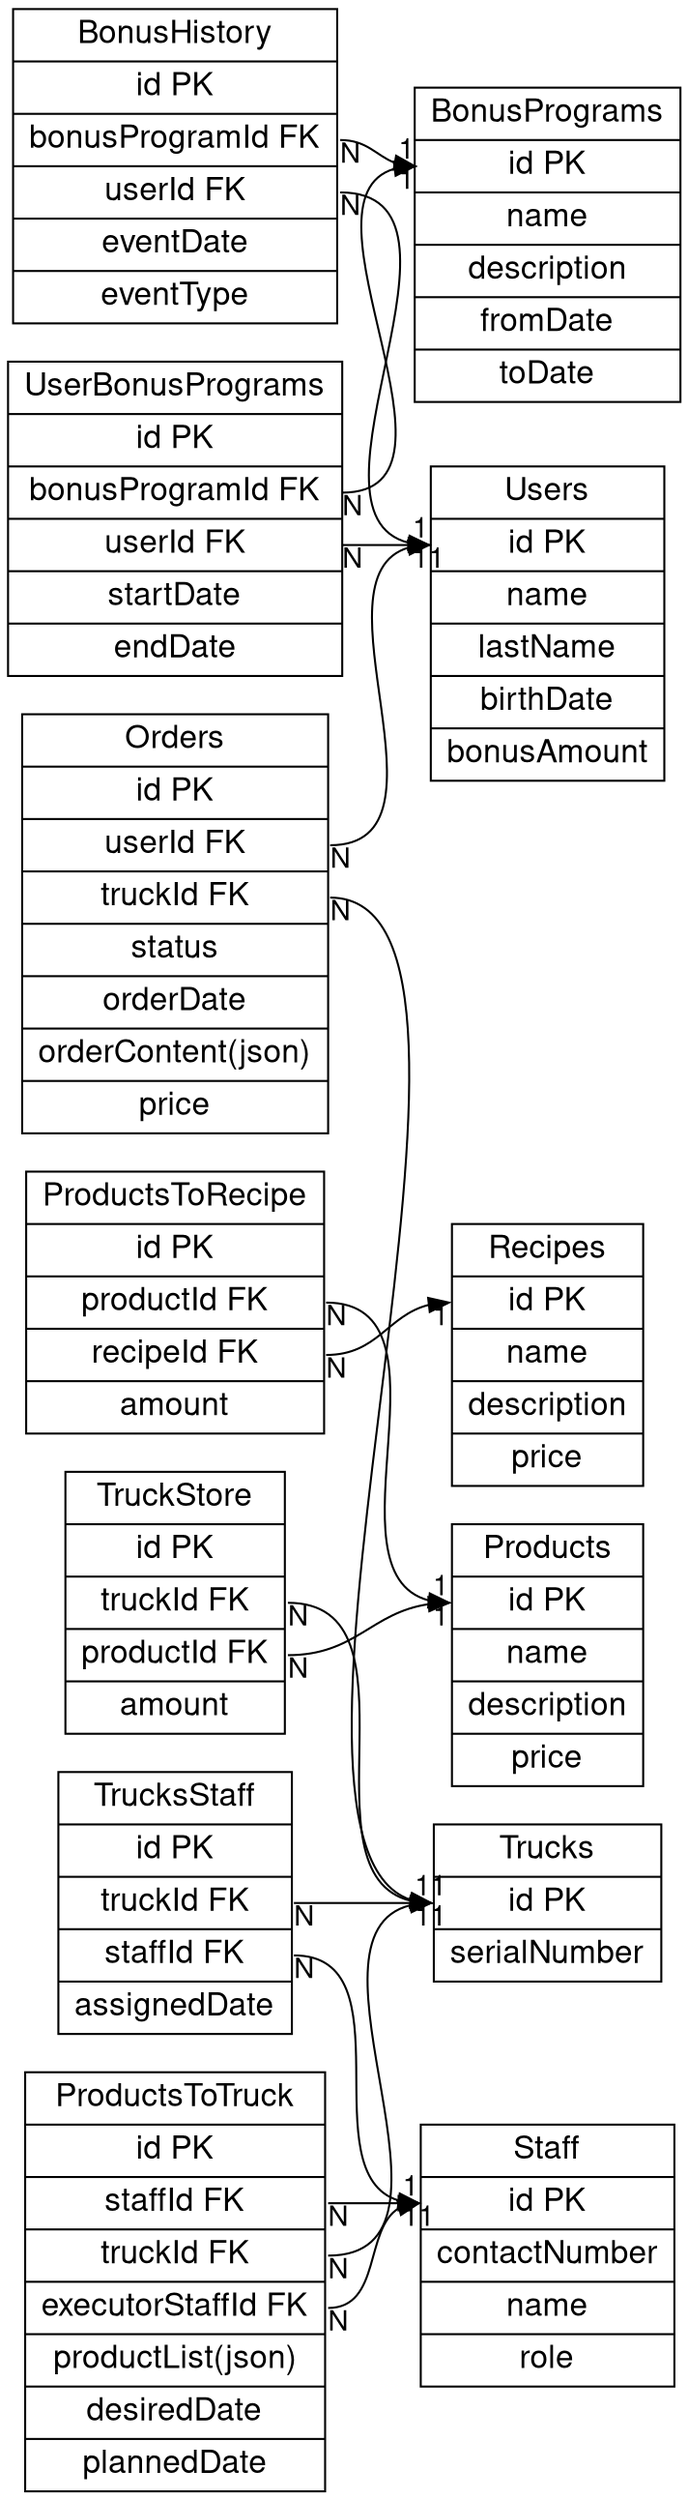 digraph g {
    fontname = "Helvetica,Arial,sans-serif"
    node [fontname = "Helvetica,Arial,sans-serif"]
    edge [fontname = "Helvetica,Arial,sans-serif"]
    graph [
    rankdir = "LR"
    ];
    node [
    fontsize = "16"
    shape = "record"
    ];
    edge [];

    Orders [
        label = "Orders
        |id PK
        |<userId> userId FK
        |<truckId> truckId FK
        |status
        |orderDate
        |orderContent(json)
        |price
        "
    ];
    Users [
        label = "Users
            |<id> id PK
            |name
            |lastName
            |birthDate
            |bonusAmount
        "
    ];
    Trucks [
        label = "Trucks
        |<id> id PK
        |serialNumber
        "
    ];
    Products [
        label = "Products
            |<id> id PK
            |name
            |description
            |price
            "
    ];

    TruckStore [
        label = "TruckStore
            |<id> id PK
            |<truckId> truckId FK
            |<productId> productId FK
            |amount
            "
    ];

    Recipes [
        label = "Recipes
                |<id> id PK
                |name
                |description
                |price
                "
    ];


    ProductsToRecipe [
    label = "ProductsToRecipe
                |<id> id PK
                |<productId> productId FK
                |<recipeId> recipeId FK
                |amount
                "
    ];

    Staff [
        label = "Staff
                |<id> id PK
                |contactNumber
                |name
                |role
                "
    ];

    TrucksStaff [
        label = "TrucksStaff
                |<id> id PK
                |<truckId> truckId FK
                |<staffId> staffId FK
                |assignedDate
                "
    ];

    BonusPrograms [
        label = "BonusPrograms
                |<id> id PK
                |name
                |description
                |fromDate
                |toDate
                "
    ]

    ProductsToTruck [
        label = "ProductsToTruck
                |<id> id PK
                |<staffId> staffId FK
                |<truckId> truckId FK
                |<executorStaffId> executorStaffId FK
                |productList(json)
                |desiredDate
                |plannedDate
                "
    ]

    UserBonusPrograms  [
    label = "UserBonusPrograms
                |<id> id PK
                |<bonusProgramId> bonusProgramId FK
                |<userId> userId FK
                |startDate
                |endDate
                "
    ];


    BonusHistory  [
    label = "BonusHistory
                |<id> id PK
                |<bonusProgramId> bonusProgramId FK
                |<userId> userId FK
                |eventDate
                |eventType
                "
    ];

    BonusHistory: userId -> Users: id [
    headlabel="1"
    taillabel="N"
    ]

    BonusHistory: bonusProgramId -> BonusPrograms: id [
    headlabel="1"
    taillabel="N"
    ]

    UserBonusPrograms: bonusProgramId -> BonusPrograms: id [
        headlabel="1"
        taillabel="N"
    ]

    UserBonusPrograms: userId -> Users: id [
        headlabel="1"
        taillabel="N"
    ]
    ProductsToTruck: executorStaffId -> Staff: id [
    headlabel="1"
    taillabel="N"
    ]
    ProductsToTruck: staffId -> Staff: id [
        headlabel="1"
        taillabel="N"
    ]

    ProductsToTruck: truckId -> Trucks: id [
        headlabel="1"
        taillabel="N"
    ]

    TrucksStaff: staffId -> Staff: id [
    headlabel="1"
    taillabel="N"
    ]

    TrucksStaff: truckId -> Trucks: id [
    headlabel="1"
    taillabel="N"
    ]

    ProductsToRecipe: productId -> Products: id [
    headlabel="1"
    taillabel="N"
    ]

    ProductsToRecipe: recipeId -> Recipes: id [
    headlabel="1"
    taillabel="N"
    ]
    TruckStore: productId -> Products: id [
        headlabel="1"
        taillabel="N"
    ]
    TruckStore: truckId -> Trucks: id [
    headlabel="1"
    taillabel="N"
    ]

    Orders: userId -> Users: id [
        headlabel="1"
        taillabel="N"
    ];
    Orders: truckId -> Trucks: id[
        headlabel="1"
        taillabel="N"
    ];

}
